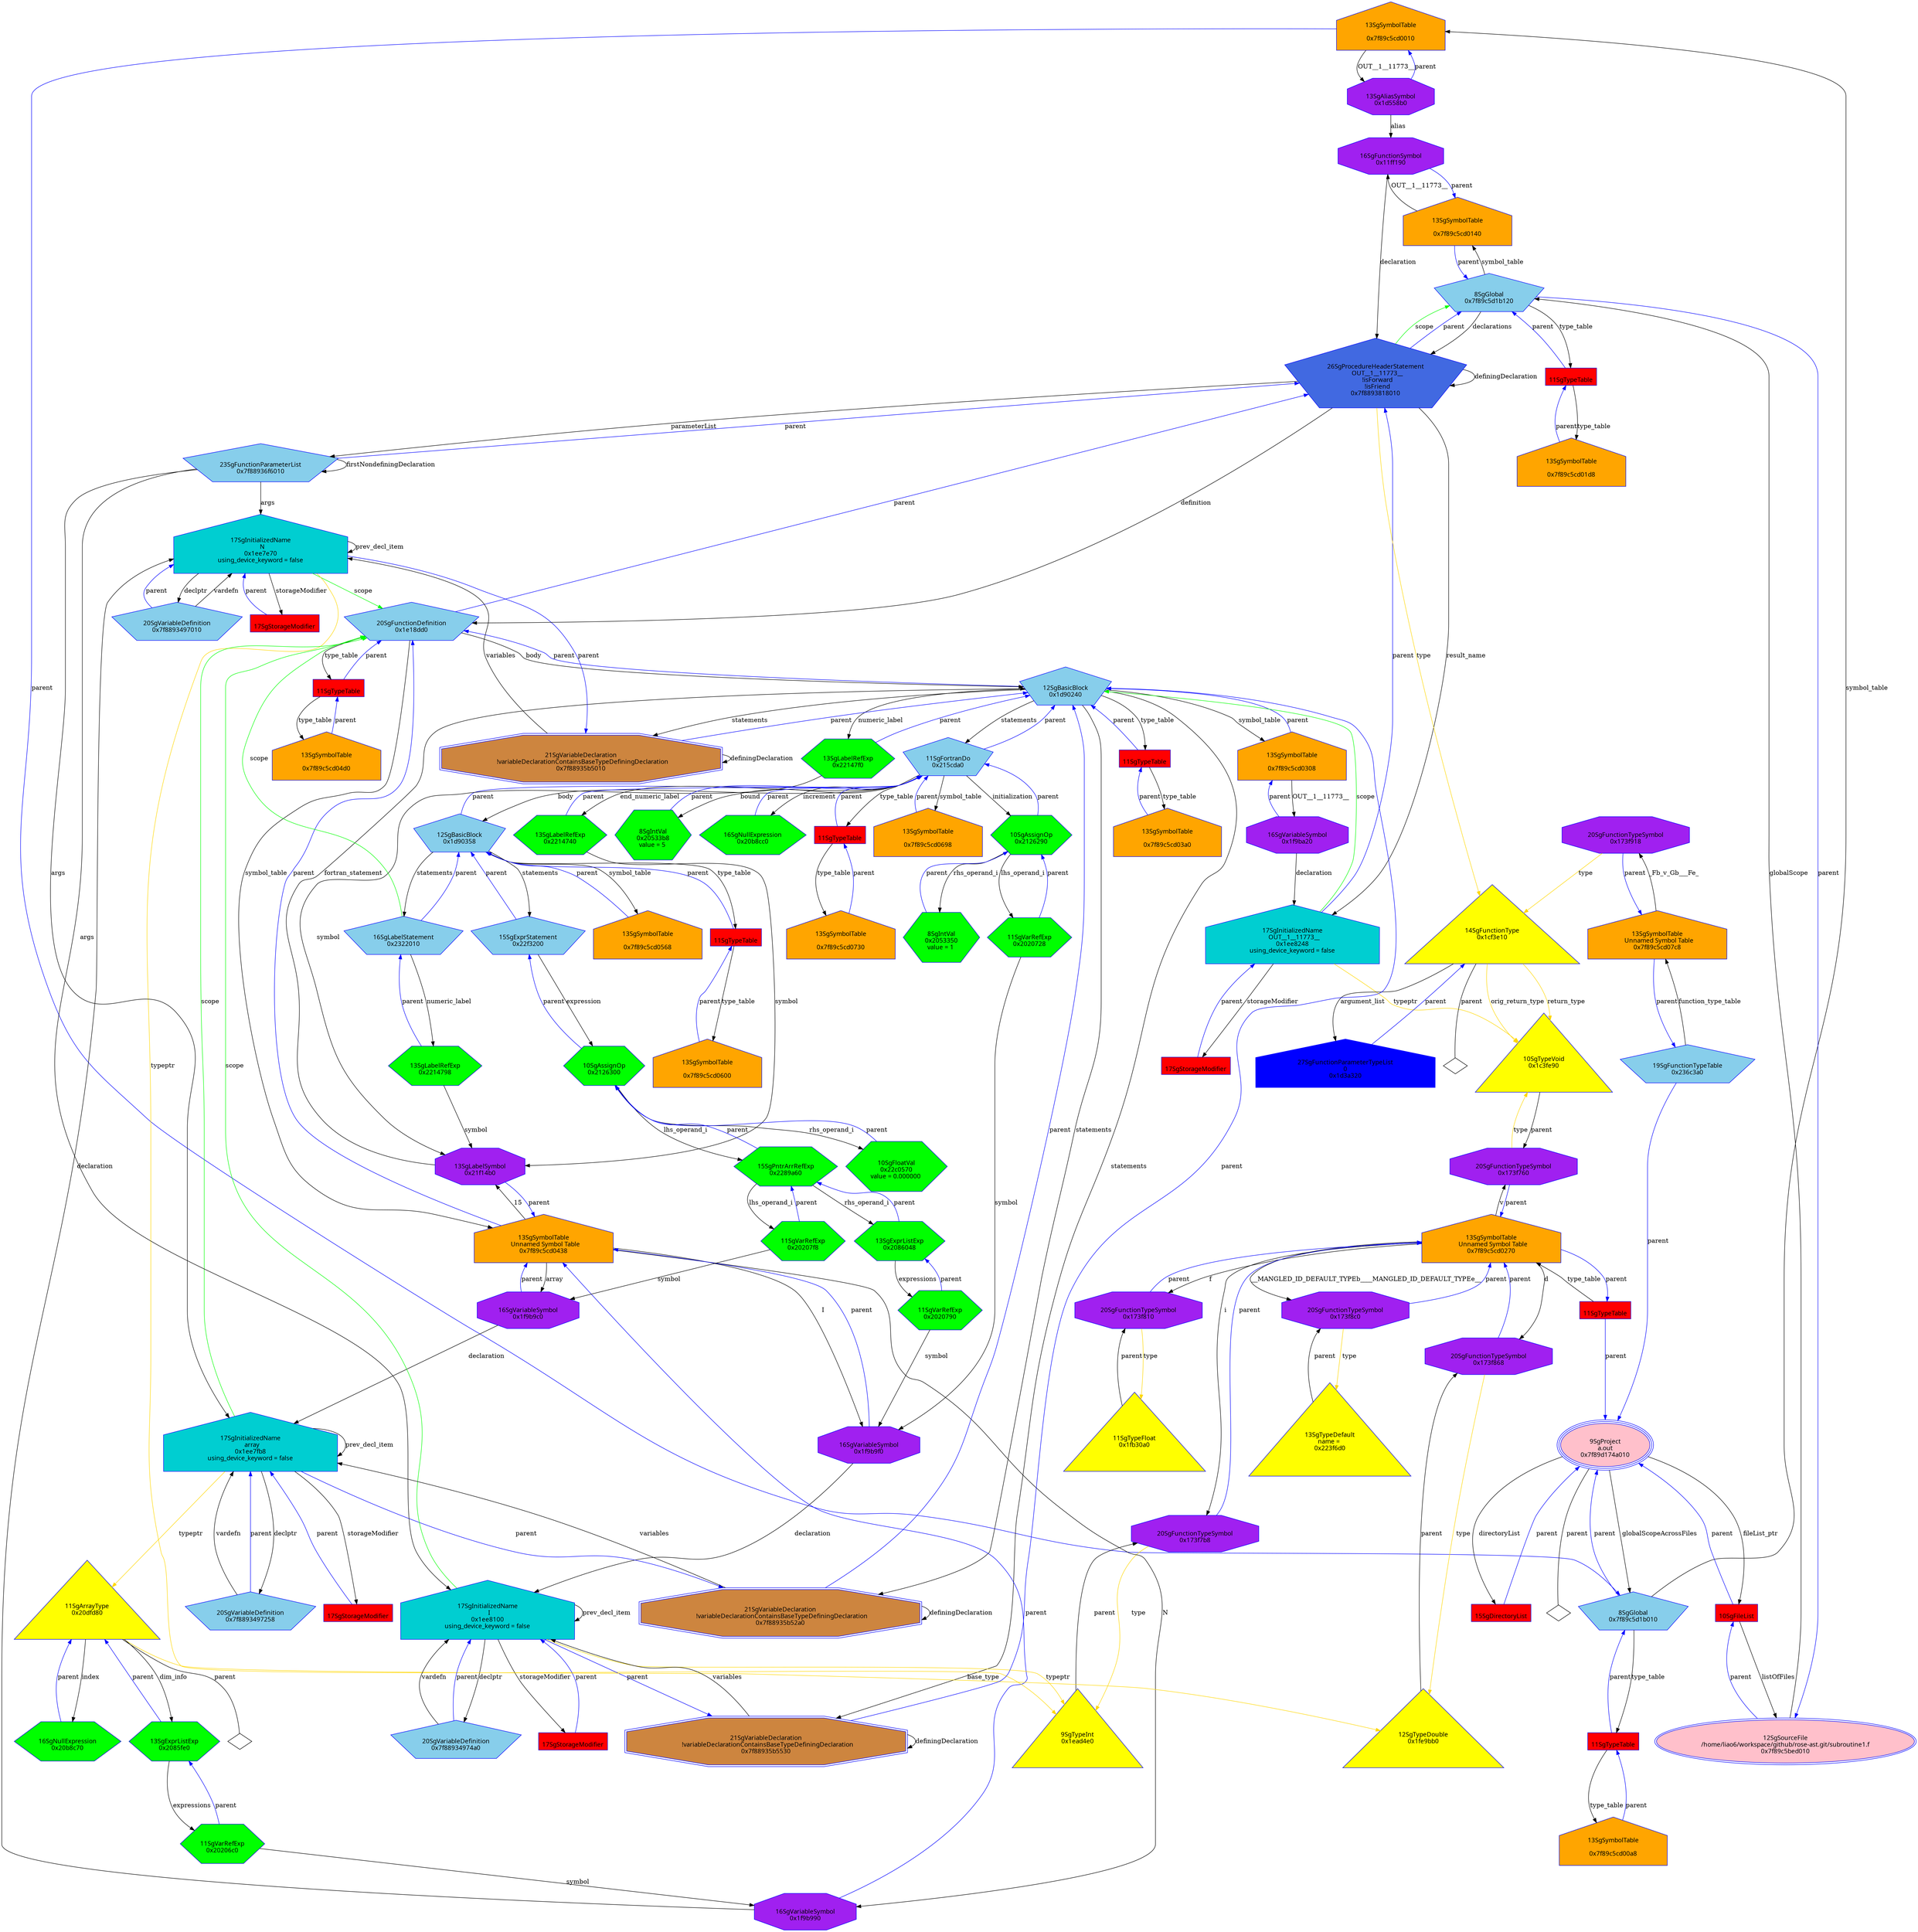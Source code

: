 digraph "Gsubroutine1.f_WholeAST.dot" {
"0x7f89c5cd0010"[label="\n13SgSymbolTable\n  \n  0x7f89c5cd0010  " shape=house,regular=0,URL="\N",tooltip="more info at \N",sides=5,peripheries=1,color="blue",fillcolor=orange,fontname="7x13bold",fontcolor=black,style=filled];
"0x7f89c5cd0010" -> "0x1d558b0"[label="OUT__1__11773__" dir=forward ];
"0x7f89c5cd0010" -> "0x7f89c5d1b010"[label="parent" color="blue" dir=forward ];
"0x7f89c5cd00a8"[label="\n13SgSymbolTable\n  \n  0x7f89c5cd00a8  " shape=house,regular=0,URL="\N",tooltip="more info at \N",sides=5,peripheries=1,color="blue",fillcolor=orange,fontname="7x13bold",fontcolor=black,style=filled];
"0x7f89c5cd00a8" -> "0xbd21a0"[label="parent" color="blue" dir=forward ];
"0x7f89c5cd0140"[label="\n13SgSymbolTable\n  \n  0x7f89c5cd0140  " shape=house,regular=0,URL="\N",tooltip="more info at \N",sides=5,peripheries=1,color="blue",fillcolor=orange,fontname="7x13bold",fontcolor=black,style=filled];
"0x7f89c5cd0140" -> "0x11ff190"[label="OUT__1__11773__" dir=forward ];
"0x7f89c5cd0140" -> "0x7f89c5d1b120"[label="parent" color="blue" dir=forward ];
"0x7f89c5cd01d8"[label="\n13SgSymbolTable\n  \n  0x7f89c5cd01d8  " shape=house,regular=0,URL="\N",tooltip="more info at \N",sides=5,peripheries=1,color="blue",fillcolor=orange,fontname="7x13bold",fontcolor=black,style=filled];
"0x7f89c5cd01d8" -> "0xbd21c8"[label="parent" color="blue" dir=forward ];
"0x7f89c5cd0270"[label="\n13SgSymbolTable\n  Unnamed Symbol Table\n  0x7f89c5cd0270  " shape=house,regular=0,URL="\N",tooltip="more info at \N",sides=5,peripheries=1,color="blue",fillcolor=orange,fontname="7x13bold",fontcolor=black,style=filled];
"0x7f89c5cd0270" -> "0x173f8c0"[label="__MANGLED_ID_DEFAULT_TYPEb____MANGLED_ID_DEFAULT_TYPEe__" dir=forward ];
"0x7f89c5cd0270" -> "0x173f868"[label="d" dir=forward ];
"0x7f89c5cd0270" -> "0x173f810"[label="f" dir=forward ];
"0x7f89c5cd0270" -> "0x173f7b8"[label="i" dir=forward ];
"0x7f89c5cd0270" -> "0x173f760"[label="v" dir=forward ];
"0x7f89c5cd0270" -> "0xbd21f0"[label="parent" color="blue" dir=forward ];
"0x7f89c5cd0308"[label="\n13SgSymbolTable\n  \n  0x7f89c5cd0308  " shape=house,regular=0,URL="\N",tooltip="more info at \N",sides=5,peripheries=1,color="blue",fillcolor=orange,fontname="7x13bold",fontcolor=black,style=filled];
"0x7f89c5cd0308" -> "0x1f9ba20"[label="OUT__1__11773__" dir=forward ];
"0x7f89c5cd0308" -> "0x1d90240"[label="parent" color="blue" dir=forward ];
"0x7f89c5cd03a0"[label="\n13SgSymbolTable\n  \n  0x7f89c5cd03a0  " shape=house,regular=0,URL="\N",tooltip="more info at \N",sides=5,peripheries=1,color="blue",fillcolor=orange,fontname="7x13bold",fontcolor=black,style=filled];
"0x7f89c5cd03a0" -> "0xbd2218"[label="parent" color="blue" dir=forward ];
"0x7f89c5cd0438"[label="\n13SgSymbolTable\n  Unnamed Symbol Table\n  0x7f89c5cd0438  " shape=house,regular=0,URL="\N",tooltip="more info at \N",sides=5,peripheries=1,color="blue",fillcolor=orange,fontname="7x13bold",fontcolor=black,style=filled];
"0x7f89c5cd0438" -> "0x21f14b0"[label="15" dir=forward ];
"0x7f89c5cd0438" -> "0x1f9b9f0"[label="I" dir=forward ];
"0x7f89c5cd0438" -> "0x1f9b9c0"[label="array" dir=forward ];
"0x7f89c5cd0438" -> "0x1f9b990"[label="N" dir=forward ];
"0x7f89c5cd0438" -> "0x1e18dd0"[label="parent" color="blue" dir=forward ];
"0x7f89c5cd04d0"[label="\n13SgSymbolTable\n  \n  0x7f89c5cd04d0  " shape=house,regular=0,URL="\N",tooltip="more info at \N",sides=5,peripheries=1,color="blue",fillcolor=orange,fontname="7x13bold",fontcolor=black,style=filled];
"0x7f89c5cd04d0" -> "0xbd2240"[label="parent" color="blue" dir=forward ];
"0x7f89c5cd0568"[label="\n13SgSymbolTable\n  \n  0x7f89c5cd0568  " shape=house,regular=0,URL="\N",tooltip="more info at \N",sides=5,peripheries=1,color="blue",fillcolor=orange,fontname="7x13bold",fontcolor=black,style=filled];
"0x7f89c5cd0568" -> "0x1d90358"[label="parent" color="blue" dir=forward ];
"0x7f89c5cd0600"[label="\n13SgSymbolTable\n  \n  0x7f89c5cd0600  " shape=house,regular=0,URL="\N",tooltip="more info at \N",sides=5,peripheries=1,color="blue",fillcolor=orange,fontname="7x13bold",fontcolor=black,style=filled];
"0x7f89c5cd0600" -> "0xbd2268"[label="parent" color="blue" dir=forward ];
"0x7f89c5cd0698"[label="\n13SgSymbolTable\n  \n  0x7f89c5cd0698  " shape=house,regular=0,URL="\N",tooltip="more info at \N",sides=5,peripheries=1,color="blue",fillcolor=orange,fontname="7x13bold",fontcolor=black,style=filled];
"0x7f89c5cd0698" -> "0x215cda0"[label="parent" color="blue" dir=forward ];
"0x7f89c5cd0730"[label="\n13SgSymbolTable\n  \n  0x7f89c5cd0730  " shape=house,regular=0,URL="\N",tooltip="more info at \N",sides=5,peripheries=1,color="blue",fillcolor=orange,fontname="7x13bold",fontcolor=black,style=filled];
"0x7f89c5cd0730" -> "0xbd2290"[label="parent" color="blue" dir=forward ];
"0x7f89c5cd07c8"[label="\n13SgSymbolTable\n  Unnamed Symbol Table\n  0x7f89c5cd07c8  " shape=house,regular=0,URL="\N",tooltip="more info at \N",sides=5,peripheries=1,color="blue",fillcolor=orange,fontname="7x13bold",fontcolor=black,style=filled];
"0x7f89c5cd07c8" -> "0x173f918"[label="_Fb_v_Gb___Fe_" dir=forward ];
"0x7f89c5cd07c8" -> "0x236c3a0"[label="parent" color="blue" dir=forward ];
"0x1f88100"[label="\n17SgStorageModifier" shape=polygon,regular=0,URL="\N",tooltip="more info at \N",sides=4,peripheries=1,color="blue",fillcolor=red,fontname="7x13bold",fontcolor=black,style=filled];
"0x1f88100" -> "0x1ee7e70"[label="parent" color="blue" dir=forward ];
"0x1f88128"[label="\n17SgStorageModifier" shape=polygon,regular=0,URL="\N",tooltip="more info at \N",sides=4,peripheries=1,color="blue",fillcolor=red,fontname="7x13bold",fontcolor=black,style=filled];
"0x1f88128" -> "0x1ee7fb8"[label="parent" color="blue" dir=forward ];
"0x1f88150"[label="\n17SgStorageModifier" shape=polygon,regular=0,URL="\N",tooltip="more info at \N",sides=4,peripheries=1,color="blue",fillcolor=red,fontname="7x13bold",fontcolor=black,style=filled];
"0x1f88150" -> "0x1ee8100"[label="parent" color="blue" dir=forward ];
"0x1f88178"[label="\n17SgStorageModifier" shape=polygon,regular=0,URL="\N",tooltip="more info at \N",sides=4,peripheries=1,color="blue",fillcolor=red,fontname="7x13bold",fontcolor=black,style=filled];
"0x1f88178" -> "0x1ee8248"[label="parent" color="blue" dir=forward ];
"0x7f89c5bed010"[label="\n12SgSourceFile\n  /home/liao6/workspace/github/rose-ast.git/subroutine1.f  \n  0x7f89c5bed010  " shape=ellipse,regular=0,URL="\N",tooltip="more info at \N",sides=5,peripheries=2,color="blue",fillcolor=pink,fontname="7x13bold",fontcolor=black,style=filled];
"0x7f89c5bed010" -> "0x7f89c5d1b120"[label="globalScope" dir=forward ];
"0x7f89c5bed010" -> "0xb97800"[label="parent" color="blue" dir=forward ];
"0xb97800"[label="\n10SgFileList" shape=polygon,regular=0,URL="\N",tooltip="more info at \N",sides=4,peripheries=1,color="blue",fillcolor=red,fontname="7x13bold",fontcolor=black,style=filled];
"0xb97800" -> "0x7f89c5bed010"[label="listOfFiles" dir=forward ];
"0xb97800" -> "0x7f89d174a010"[label="parent" color="blue" dir=forward ];
"0xbb6c10"[label="\n15SgDirectoryList" shape=polygon,regular=0,URL="\N",tooltip="more info at \N",sides=4,peripheries=1,color="blue",fillcolor=red,fontname="7x13bold",fontcolor=black,style=filled];
"0xbb6c10" -> "0x7f89d174a010"[label="parent" color="blue" dir=forward ];
"0x7f89d174a010"[label="\n9SgProject\n  a.out  \n  0x7f89d174a010  " shape=ellipse,regular=0,URL="\N",tooltip="more info at \N",sides=5,peripheries=3,color="blue",fillcolor=pink,fontname="7x13bold",fontcolor=black,style=filled];
"0x7f89d174a010" -> "0xb97800"[label="fileList_ptr" dir=forward ];
"0x7f89d174a010" -> "0xbb6c10"[label="directoryList" dir=forward ];
"0x7f89d174a010" -> "0x7f89c5d1b010"[label="globalScopeAcrossFiles" dir=forward ];
"0x7f89d174a010" -> "0x7f89d174a010__parent__null"[label="parent" dir=none ];
"0x7f89d174a010__parent__null"[label="" shape=diamond ];
"0x1d3a320"[label="\n27SgFunctionParameterTypeList\n  0  \n  0x1d3a320  " shape=house,regular=0,URL="\N",tooltip="more info at \N",sides=5,peripheries=1,color="blue",fillcolor=blue,fontname="7x13bold",fontcolor=black,style=filled];
"0x1d3a320" -> "0x1cf3e10"[label="parent" color="blue" dir=forward ];
"0xbd21a0"[label="\n11SgTypeTable" shape=polygon,regular=0,URL="\N",tooltip="more info at \N",sides=4,peripheries=1,color="blue",fillcolor=red,fontname="7x13bold",fontcolor=black,style=filled];
"0xbd21a0" -> "0x7f89c5cd00a8"[label="type_table" dir=forward ];
"0xbd21a0" -> "0x7f89c5d1b010"[label="parent" color="blue" dir=forward ];
"0xbd21c8"[label="\n11SgTypeTable" shape=polygon,regular=0,URL="\N",tooltip="more info at \N",sides=4,peripheries=1,color="blue",fillcolor=red,fontname="7x13bold",fontcolor=black,style=filled];
"0xbd21c8" -> "0x7f89c5cd01d8"[label="type_table" dir=forward ];
"0xbd21c8" -> "0x7f89c5d1b120"[label="parent" color="blue" dir=forward ];
"0xbd21f0"[label="\n11SgTypeTable" shape=polygon,regular=0,URL="\N",tooltip="more info at \N",sides=4,peripheries=1,color="blue",fillcolor=red,fontname="7x13bold",fontcolor=black,style=filled];
"0xbd21f0" -> "0x7f89c5cd0270"[label="type_table" dir=forward ];
"0xbd21f0" -> "0x7f89d174a010"[label="parent" color="blue" dir=forward ];
"0xbd2218"[label="\n11SgTypeTable" shape=polygon,regular=0,URL="\N",tooltip="more info at \N",sides=4,peripheries=1,color="blue",fillcolor=red,fontname="7x13bold",fontcolor=black,style=filled];
"0xbd2218" -> "0x7f89c5cd03a0"[label="type_table" dir=forward ];
"0xbd2218" -> "0x1d90240"[label="parent" color="blue" dir=forward ];
"0xbd2240"[label="\n11SgTypeTable" shape=polygon,regular=0,URL="\N",tooltip="more info at \N",sides=4,peripheries=1,color="blue",fillcolor=red,fontname="7x13bold",fontcolor=black,style=filled];
"0xbd2240" -> "0x7f89c5cd04d0"[label="type_table" dir=forward ];
"0xbd2240" -> "0x1e18dd0"[label="parent" color="blue" dir=forward ];
"0xbd2268"[label="\n11SgTypeTable" shape=polygon,regular=0,URL="\N",tooltip="more info at \N",sides=4,peripheries=1,color="blue",fillcolor=red,fontname="7x13bold",fontcolor=black,style=filled];
"0xbd2268" -> "0x7f89c5cd0600"[label="type_table" dir=forward ];
"0xbd2268" -> "0x1d90358"[label="parent" color="blue" dir=forward ];
"0xbd2290"[label="\n11SgTypeTable" shape=polygon,regular=0,URL="\N",tooltip="more info at \N",sides=4,peripheries=1,color="blue",fillcolor=red,fontname="7x13bold",fontcolor=black,style=filled];
"0xbd2290" -> "0x7f89c5cd0730"[label="type_table" dir=forward ];
"0xbd2290" -> "0x215cda0"[label="parent" color="blue" dir=forward ];
"0x1ead4e0"[label="\n9SgTypeInt\n  0x1ead4e0  \n   \n   " shape=polygon,regular=0,URL="\N",tooltip="more info at \N",sides=3,peripheries=1,color="blue",fillcolor=yellow,fontname="7x13bold",fontcolor=black,style=filled];
"0x1ead4e0" -> "0x173f7b8"[label="parent" dir=forward ];
"0x1c3fe90"[label="\n10SgTypeVoid\n  0x1c3fe90  \n   \n   " shape=polygon,regular=0,URL="\N",tooltip="more info at \N",sides=3,peripheries=1,color="blue",fillcolor=yellow,fontname="7x13bold",fontcolor=black,style=filled];
"0x1c3fe90" -> "0x173f760"[label="parent" dir=forward ];
"0x1fb30a0"[label="\n11SgTypeFloat\n  0x1fb30a0  \n   \n   " shape=polygon,regular=0,URL="\N",tooltip="more info at \N",sides=3,peripheries=1,color="blue",fillcolor=yellow,fontname="7x13bold",fontcolor=black,style=filled];
"0x1fb30a0" -> "0x173f810"[label="parent" dir=forward ];
"0x1fe9bb0"[label="\n12SgTypeDouble\n  0x1fe9bb0  \n   \n   " shape=polygon,regular=0,URL="\N",tooltip="more info at \N",sides=3,peripheries=1,color="blue",fillcolor=yellow,fontname="7x13bold",fontcolor=black,style=filled];
"0x1fe9bb0" -> "0x173f868"[label="parent" dir=forward ];
"0x223f6d0"[label="\n13SgTypeDefault\n  name =   \n  0x223f6d0  \n   \n   " shape=polygon,regular=0,URL="\N",tooltip="more info at \N",sides=3,peripheries=1,color="blue",fillcolor=yellow,fontname="7x13bold",fontcolor=black,style=filled];
"0x223f6d0" -> "0x173f8c0"[label="parent" dir=forward ];
"0x20dfd80"[label="\n11SgArrayType\n  0x20dfd80  \n   \n   " shape=polygon,regular=0,URL="\N",tooltip="more info at \N",sides=3,peripheries=1,color="blue",fillcolor=yellow,fontname="7x13bold",fontcolor=black,style=filled];
"0x20dfd80" -> "0x1fe9bb0"[label="base_type" color="gold1" dir=forward ];
"0x20dfd80" -> "0x20b8c70"[label="index" dir=forward ];
"0x20dfd80" -> "0x2085fe0"[label="dim_info" dir=forward ];
"0x20dfd80" -> "0x20dfd80__parent__null"[label="parent" dir=none ];
"0x20dfd80__parent__null"[label="" shape=diamond ];
"0x1cf3e10"[label="\n14SgFunctionType\n  0x1cf3e10  \n   \n   " shape=polygon,regular=0,URL="\N",tooltip="more info at \N",sides=3,peripheries=1,color="blue",fillcolor=yellow,fontname="7x13bold",fontcolor=black,style=filled];
"0x1cf3e10" -> "0x1c3fe90"[label="return_type" color="gold1" dir=forward ];
"0x1cf3e10" -> "0x1c3fe90"[label="orig_return_type" color="gold1" dir=forward ];
"0x1cf3e10" -> "0x1d3a320"[label="argument_list" dir=forward ];
"0x1cf3e10" -> "0x1cf3e10__parent__null"[label="parent" dir=none ];
"0x1cf3e10__parent__null"[label="" shape=diamond ];
"0x7f88936f6010"[label="\n23SgFunctionParameterList\n  0x7f88936f6010  " shape=polygon,regular=0,URL="\N",tooltip="more info at \N",sides=5,peripheries=1,color="blue",fillcolor=skyblue,fontname="7x13bold",fontcolor=black,style=filled];
"0x7f88936f6010" -> "0x1ee7e70"[label="args" dir=forward ];
"0x7f88936f6010" -> "0x1ee7fb8"[label="args" dir=forward ];
"0x7f88936f6010" -> "0x1ee8100"[label="args" dir=forward ];
"0x7f88936f6010" -> "0x7f88936f6010"[label="firstNondefiningDeclaration" dir=forward ];
"0x7f88936f6010" -> "0x7f8893818010"[label="parent" color="blue" dir=forward ];
"0x1d90240"[label="\n12SgBasicBlock\n  0x1d90240  " shape=polygon,regular=0,URL="\N",tooltip="more info at \N",sides=5,peripheries=1,color="blue",fillcolor=skyblue,fontname="7x13bold",fontcolor=black,style=filled];
"0x1d90240" -> "0x7f88935b5010"[label="statements" dir=forward ];
"0x1d90240" -> "0x7f88935b52a0"[label="statements" dir=forward ];
"0x1d90240" -> "0x7f88935b5530"[label="statements" dir=forward ];
"0x1d90240" -> "0x215cda0"[label="statements" dir=forward ];
"0x1d90240" -> "0x7f89c5cd0308"[label="symbol_table" dir=forward ];
"0x1d90240" -> "0xbd2218"[label="type_table" dir=forward ];
"0x1d90240" -> "0x22147f0"[label="numeric_label" dir=forward ];
"0x1d90240" -> "0x1e18dd0"[label="parent" color="blue" dir=forward ];
"0x1d90358"[label="\n12SgBasicBlock\n  0x1d90358  " shape=polygon,regular=0,URL="\N",tooltip="more info at \N",sides=5,peripheries=1,color="blue",fillcolor=skyblue,fontname="7x13bold",fontcolor=black,style=filled];
"0x1d90358" -> "0x22f3200"[label="statements" dir=forward ];
"0x1d90358" -> "0x2322010"[label="statements" dir=forward ];
"0x1d90358" -> "0x7f89c5cd0568"[label="symbol_table" dir=forward ];
"0x1d90358" -> "0xbd2268"[label="type_table" dir=forward ];
"0x1d90358" -> "0x215cda0"[label="parent" color="blue" dir=forward ];
"0x7f89c5d1b010"[label="\n8SgGlobal\n  0x7f89c5d1b010  " shape=polygon,regular=0,URL="\N",tooltip="more info at \N",sides=5,peripheries=1,color="blue",fillcolor=skyblue,fontname="7x13bold",fontcolor=black,style=filled];
"0x7f89c5d1b010" -> "0x7f89c5cd0010"[label="symbol_table" dir=forward ];
"0x7f89c5d1b010" -> "0xbd21a0"[label="type_table" dir=forward ];
"0x7f89c5d1b010" -> "0x7f89d174a010"[label="parent" color="blue" dir=forward ];
"0x7f89c5d1b120"[label="\n8SgGlobal\n  0x7f89c5d1b120  " shape=polygon,regular=0,URL="\N",tooltip="more info at \N",sides=5,peripheries=1,color="blue",fillcolor=skyblue,fontname="7x13bold",fontcolor=black,style=filled];
"0x7f89c5d1b120" -> "0x7f8893818010"[label="declarations" dir=forward ];
"0x7f89c5d1b120" -> "0x7f89c5cd0140"[label="symbol_table" dir=forward ];
"0x7f89c5d1b120" -> "0xbd21c8"[label="type_table" dir=forward ];
"0x7f89c5d1b120" -> "0x7f89c5bed010"[label="parent" color="blue" dir=forward ];
"0x7f8893497010"[label="\n20SgVariableDefinition\n  0x7f8893497010  " shape=polygon,regular=0,URL="\N",tooltip="more info at \N",sides=5,peripheries=1,color="blue",fillcolor=skyblue,fontname="7x13bold",fontcolor=black,style=filled];
"0x7f8893497010" -> "0x1ee7e70"[label="vardefn" dir=forward ];
"0x7f8893497010" -> "0x1ee7e70"[label="parent" color="blue" dir=forward ];
"0x7f8893497258"[label="\n20SgVariableDefinition\n  0x7f8893497258  " shape=polygon,regular=0,URL="\N",tooltip="more info at \N",sides=5,peripheries=1,color="blue",fillcolor=skyblue,fontname="7x13bold",fontcolor=black,style=filled];
"0x7f8893497258" -> "0x1ee7fb8"[label="vardefn" dir=forward ];
"0x7f8893497258" -> "0x1ee7fb8"[label="parent" color="blue" dir=forward ];
"0x7f88934974a0"[label="\n20SgVariableDefinition\n  0x7f88934974a0  " shape=polygon,regular=0,URL="\N",tooltip="more info at \N",sides=5,peripheries=1,color="blue",fillcolor=skyblue,fontname="7x13bold",fontcolor=black,style=filled];
"0x7f88934974a0" -> "0x1ee8100"[label="vardefn" dir=forward ];
"0x7f88934974a0" -> "0x1ee8100"[label="parent" color="blue" dir=forward ];
"0x236c3a0"[label="\n19SgFunctionTypeTable\n  0x236c3a0  " shape=polygon,regular=0,URL="\N",tooltip="more info at \N",sides=5,peripheries=1,color="blue",fillcolor=skyblue,fontname="7x13bold",fontcolor=black,style=filled];
"0x236c3a0" -> "0x7f89c5cd07c8"[label="function_type_table" dir=forward ];
"0x236c3a0" -> "0x7f89d174a010"[label="parent" color="blue" dir=forward ];
"0x22f3200"[label="\n15SgExprStatement\n  0x22f3200  " shape=polygon,regular=0,URL="\N",tooltip="more info at \N",sides=5,peripheries=1,color="blue",fillcolor=skyblue,fontname="7x13bold",fontcolor=black,style=filled];
"0x22f3200" -> "0x2126300"[label="expression" dir=forward ];
"0x22f3200" -> "0x1d90358"[label="parent" color="blue" dir=forward ];
"0x2322010"[label="\n16SgLabelStatement\n  0x2322010  " shape=polygon,regular=0,URL="\N",tooltip="more info at \N",sides=5,peripheries=1,color="blue",fillcolor=skyblue,fontname="7x13bold",fontcolor=black,style=filled];
"0x2322010" -> "0x1e18dd0"[label="scope" color="green" dir=forward ];
"0x2322010" -> "0x2214798"[label="numeric_label" dir=forward ];
"0x2322010" -> "0x1d90358"[label="parent" color="blue" dir=forward ];
"0x7f88935b5010"[label="\n21SgVariableDeclaration\n  !variableDeclarationContainsBaseTypeDefiningDeclaration\n  0x7f88935b5010  " shape=polygon,regular=0,URL="\N",tooltip="more info at \N",sides=8,peripheries=2,color="blue",fillcolor=peru,fontname="7x13bold",fontcolor=black,style=filled];
"0x7f88935b5010" -> "0x1ee7e70"[label="variables" dir=forward ];
"0x7f88935b5010" -> "0x7f88935b5010"[label="definingDeclaration" dir=forward ];
"0x7f88935b5010" -> "0x1d90240"[label="parent" color="blue" dir=forward ];
"0x7f88935b52a0"[label="\n21SgVariableDeclaration\n  !variableDeclarationContainsBaseTypeDefiningDeclaration\n  0x7f88935b52a0  " shape=polygon,regular=0,URL="\N",tooltip="more info at \N",sides=8,peripheries=2,color="blue",fillcolor=peru,fontname="7x13bold",fontcolor=black,style=filled];
"0x7f88935b52a0" -> "0x1ee7fb8"[label="variables" dir=forward ];
"0x7f88935b52a0" -> "0x7f88935b52a0"[label="definingDeclaration" dir=forward ];
"0x7f88935b52a0" -> "0x1d90240"[label="parent" color="blue" dir=forward ];
"0x7f88935b5530"[label="\n21SgVariableDeclaration\n  !variableDeclarationContainsBaseTypeDefiningDeclaration\n  0x7f88935b5530  " shape=polygon,regular=0,URL="\N",tooltip="more info at \N",sides=8,peripheries=2,color="blue",fillcolor=peru,fontname="7x13bold",fontcolor=black,style=filled];
"0x7f88935b5530" -> "0x1ee8100"[label="variables" dir=forward ];
"0x7f88935b5530" -> "0x7f88935b5530"[label="definingDeclaration" dir=forward ];
"0x7f88935b5530" -> "0x1d90240"[label="parent" color="blue" dir=forward ];
"0x7f8893818010"[label="\n26SgProcedureHeaderStatement\n  OUT__1__11773__\n  !isForward\n  !isFriend\n  0x7f8893818010  " shape=polygon,regular=0,URL="\N",tooltip="more info at \N",sides=5,peripheries=1,color="blue",fillcolor=royalblue,fontname="7x13bold",fontcolor=black,style=filled];
"0x7f8893818010" -> "0x1ee8248"[label="result_name" dir=forward ];
"0x7f8893818010" -> "0x7f88936f6010"[label="parameterList" dir=forward ];
"0x7f8893818010" -> "0x1cf3e10"[label="type" color="gold1" dir=forward ];
"0x7f8893818010" -> "0x1e18dd0"[label="definition" dir=forward ];
"0x7f8893818010" -> "0x7f89c5d1b120"[label="scope" color="green" dir=forward ];
"0x7f8893818010" -> "0x7f8893818010"[label="definingDeclaration" dir=forward ];
"0x7f8893818010" -> "0x7f89c5d1b120"[label="parent" color="blue" dir=forward ];
"0x215cda0"[label="\n11SgFortranDo\n  0x215cda0  " shape=polygon,regular=0,URL="\N",tooltip="more info at \N",sides=5,peripheries=1,color="blue",fillcolor=skyblue,fontname="7x13bold",fontcolor=black,style=filled];
"0x215cda0" -> "0x2126290"[label="initialization" dir=forward ];
"0x215cda0" -> "0x20533b8"[label="bound" dir=forward ];
"0x215cda0" -> "0x20b8cc0"[label="increment" dir=forward ];
"0x215cda0" -> "0x1d90358"[label="body" dir=forward ];
"0x215cda0" -> "0x2214740"[label="end_numeric_label" dir=forward ];
"0x215cda0" -> "0x7f89c5cd0698"[label="symbol_table" dir=forward ];
"0x215cda0" -> "0xbd2290"[label="type_table" dir=forward ];
"0x215cda0" -> "0x1d90240"[label="parent" color="blue" dir=forward ];
"0x1e18dd0"[label="\n20SgFunctionDefinition\n  0x1e18dd0  " shape=polygon,regular=0,URL="\N",tooltip="more info at \N",sides=5,peripheries=1,color="blue",fillcolor=skyblue,fontname="7x13bold",fontcolor=black,style=filled];
"0x1e18dd0" -> "0x1d90240"[label="body" dir=forward ];
"0x1e18dd0" -> "0x7f89c5cd0438"[label="symbol_table" dir=forward ];
"0x1e18dd0" -> "0xbd2240"[label="type_table" dir=forward ];
"0x1e18dd0" -> "0x7f8893818010"[label="parent" color="blue" dir=forward ];
"0x20206c0"[label="\n11SgVarRefExp\n  0x20206c0  " shape=polygon,regular=0,URL="\N",tooltip="more info at \N",sides=6,peripheries=1,color="blue",fillcolor=green,fontname="7x13bold",fontcolor=black,style=filled];
"0x20206c0" -> "0x1f9b990"[label="symbol" dir=forward ];
"0x20206c0" -> "0x2085fe0"[label="parent" color="blue" dir=forward ];
"0x2020728"[label="\n11SgVarRefExp\n  0x2020728  " shape=polygon,regular=0,URL="\N",tooltip="more info at \N",sides=6,peripheries=1,color="blue",fillcolor=green,fontname="7x13bold",fontcolor=black,style=filled];
"0x2020728" -> "0x1f9b9f0"[label="symbol" dir=forward ];
"0x2020728" -> "0x2126290"[label="parent" color="blue" dir=forward ];
"0x2020790"[label="\n11SgVarRefExp\n  0x2020790  " shape=polygon,regular=0,URL="\N",tooltip="more info at \N",sides=6,peripheries=1,color="blue",fillcolor=green,fontname="7x13bold",fontcolor=black,style=filled];
"0x2020790" -> "0x1f9b9f0"[label="symbol" dir=forward ];
"0x2020790" -> "0x2086048"[label="parent" color="blue" dir=forward ];
"0x20207f8"[label="\n11SgVarRefExp\n  0x20207f8  " shape=polygon,regular=0,URL="\N",tooltip="more info at \N",sides=6,peripheries=1,color="blue",fillcolor=green,fontname="7x13bold",fontcolor=black,style=filled];
"0x20207f8" -> "0x1f9b9c0"[label="symbol" dir=forward ];
"0x20207f8" -> "0x2289a60"[label="parent" color="blue" dir=forward ];
"0x2214740"[label="\n13SgLabelRefExp\n  0x2214740  " shape=polygon,regular=0,URL="\N",tooltip="more info at \N",sides=6,peripheries=1,color="blue",fillcolor=green,fontname="7x13bold",fontcolor=black,style=filled];
"0x2214740" -> "0x21f14b0"[label="symbol" dir=forward ];
"0x2214740" -> "0x215cda0"[label="parent" color="blue" dir=forward ];
"0x2214798"[label="\n13SgLabelRefExp\n  0x2214798  " shape=polygon,regular=0,URL="\N",tooltip="more info at \N",sides=6,peripheries=1,color="blue",fillcolor=green,fontname="7x13bold",fontcolor=black,style=filled];
"0x2214798" -> "0x21f14b0"[label="symbol" dir=forward ];
"0x2214798" -> "0x2322010"[label="parent" color="blue" dir=forward ];
"0x22147f0"[label="\n13SgLabelRefExp\n  0x22147f0  " shape=polygon,regular=0,URL="\N",tooltip="more info at \N",sides=6,peripheries=1,color="blue",fillcolor=green,fontname="7x13bold",fontcolor=black,style=filled];
"0x22147f0" -> "0x21f14b0"[label="symbol" dir=forward ];
"0x22147f0" -> "0x1d90240"[label="parent" color="blue" dir=forward ];
"0x2289a60"[label="\n15SgPntrArrRefExp\n  0x2289a60  " shape=polygon,regular=0,URL="\N",tooltip="more info at \N",sides=6,peripheries=1,color="blue",fillcolor=green,fontname="7x13bold",fontcolor=black,style=filled];
"0x2289a60" -> "0x20207f8"[label="lhs_operand_i" dir=forward ];
"0x2289a60" -> "0x2086048"[label="rhs_operand_i" dir=forward ];
"0x2289a60" -> "0x2126300"[label="parent" color="blue" dir=forward ];
"0x2126290"[label="\n10SgAssignOp\n  0x2126290  " shape=polygon,regular=0,URL="\N",tooltip="more info at \N",sides=6,peripheries=1,color="blue",fillcolor=green,fontname="7x13bold",fontcolor=black,style=filled];
"0x2126290" -> "0x2020728"[label="lhs_operand_i" dir=forward ];
"0x2126290" -> "0x2053350"[label="rhs_operand_i" dir=forward ];
"0x2126290" -> "0x215cda0"[label="parent" color="blue" dir=forward ];
"0x2126300"[label="\n10SgAssignOp\n  0x2126300  " shape=polygon,regular=0,URL="\N",tooltip="more info at \N",sides=6,peripheries=1,color="blue",fillcolor=green,fontname="7x13bold",fontcolor=black,style=filled];
"0x2126300" -> "0x2289a60"[label="lhs_operand_i" dir=forward ];
"0x2126300" -> "0x22c0570"[label="rhs_operand_i" dir=forward ];
"0x2126300" -> "0x22f3200"[label="parent" color="blue" dir=forward ];
"0x2053350"[label="\n8SgIntVal\n  0x2053350  \n value = 1  " shape=polygon,regular=0,URL="\N",tooltip="more info at \N",sides=6,peripheries=1,color="blue",fillcolor=green,fontname="7x13bold",fontcolor=black,style=filled];
"0x2053350" -> "0x2126290"[label="parent" color="blue" dir=forward ];
"0x20533b8"[label="\n8SgIntVal\n  0x20533b8  \n value = 5  " shape=polygon,regular=0,URL="\N",tooltip="more info at \N",sides=6,peripheries=1,color="blue",fillcolor=green,fontname="7x13bold",fontcolor=black,style=filled];
"0x20533b8" -> "0x215cda0"[label="parent" color="blue" dir=forward ];
"0x22c0570"[label="\n10SgFloatVal\n  0x22c0570  \n value = 0.000000  " shape=polygon,regular=0,URL="\N",tooltip="more info at \N",sides=6,peripheries=1,color="blue",fillcolor=green,fontname="7x13bold",fontcolor=black,style=filled];
"0x22c0570" -> "0x2126300"[label="parent" color="blue" dir=forward ];
"0x20b8c70"[label="\n16SgNullExpression\n  0x20b8c70  " shape=polygon,regular=0,URL="\N",tooltip="more info at \N",sides=6,peripheries=1,color="blue",fillcolor=green,fontname="7x13bold",fontcolor=black,style=filled];
"0x20b8c70" -> "0x20dfd80"[label="parent" color="blue" dir=forward ];
"0x20b8cc0"[label="\n16SgNullExpression\n  0x20b8cc0  " shape=polygon,regular=0,URL="\N",tooltip="more info at \N",sides=6,peripheries=1,color="blue",fillcolor=green,fontname="7x13bold",fontcolor=black,style=filled];
"0x20b8cc0" -> "0x215cda0"[label="parent" color="blue" dir=forward ];
"0x2085fe0"[label="\n13SgExprListExp\n  0x2085fe0  " shape=polygon,regular=0,URL="\N",tooltip="more info at \N",sides=6,peripheries=1,color="blue",fillcolor=green,fontname="7x13bold",fontcolor=black,style=filled];
"0x2085fe0" -> "0x20206c0"[label="expressions" dir=forward ];
"0x2085fe0" -> "0x20dfd80"[label="parent" color="blue" dir=forward ];
"0x2086048"[label="\n13SgExprListExp\n  0x2086048  " shape=polygon,regular=0,URL="\N",tooltip="more info at \N",sides=6,peripheries=1,color="blue",fillcolor=green,fontname="7x13bold",fontcolor=black,style=filled];
"0x2086048" -> "0x2020790"[label="expressions" dir=forward ];
"0x2086048" -> "0x2289a60"[label="parent" color="blue" dir=forward ];
"0x1f9b990"[label="\n16SgVariableSymbol\n  0x1f9b990  " shape=polygon,regular=0,URL="\N",tooltip="more info at \N",sides=8,peripheries=1,color="blue",fillcolor=purple,fontname="7x13bold",fontcolor=black,style=filled];
"0x1f9b990" -> "0x1ee7e70"[label="declaration" dir=forward ];
"0x1f9b990" -> "0x7f89c5cd0438"[label="parent" color="blue" dir=forward ];
"0x1f9b9c0"[label="\n16SgVariableSymbol\n  0x1f9b9c0  " shape=polygon,regular=0,URL="\N",tooltip="more info at \N",sides=8,peripheries=1,color="blue",fillcolor=purple,fontname="7x13bold",fontcolor=black,style=filled];
"0x1f9b9c0" -> "0x1ee7fb8"[label="declaration" dir=forward ];
"0x1f9b9c0" -> "0x7f89c5cd0438"[label="parent" color="blue" dir=forward ];
"0x1f9b9f0"[label="\n16SgVariableSymbol\n  0x1f9b9f0  " shape=polygon,regular=0,URL="\N",tooltip="more info at \N",sides=8,peripheries=1,color="blue",fillcolor=purple,fontname="7x13bold",fontcolor=black,style=filled];
"0x1f9b9f0" -> "0x1ee8100"[label="declaration" dir=forward ];
"0x1f9b9f0" -> "0x7f89c5cd0438"[label="parent" color="blue" dir=forward ];
"0x1f9ba20"[label="\n16SgVariableSymbol\n  0x1f9ba20  " shape=polygon,regular=0,URL="\N",tooltip="more info at \N",sides=8,peripheries=1,color="blue",fillcolor=purple,fontname="7x13bold",fontcolor=black,style=filled];
"0x1f9ba20" -> "0x1ee8248"[label="declaration" dir=forward ];
"0x1f9ba20" -> "0x7f89c5cd0308"[label="parent" color="blue" dir=forward ];
"0x173f760"[label="\n20SgFunctionTypeSymbol\n  0x173f760  " shape=polygon,regular=0,URL="\N",tooltip="more info at \N",sides=8,peripheries=1,color="blue",fillcolor=purple,fontname="7x13bold",fontcolor=black,style=filled];
"0x173f760" -> "0x1c3fe90"[label="type" color="gold1" dir=forward ];
"0x173f760" -> "0x7f89c5cd0270"[label="parent" color="blue" dir=forward ];
"0x173f7b8"[label="\n20SgFunctionTypeSymbol\n  0x173f7b8  " shape=polygon,regular=0,URL="\N",tooltip="more info at \N",sides=8,peripheries=1,color="blue",fillcolor=purple,fontname="7x13bold",fontcolor=black,style=filled];
"0x173f7b8" -> "0x1ead4e0"[label="type" color="gold1" dir=forward ];
"0x173f7b8" -> "0x7f89c5cd0270"[label="parent" color="blue" dir=forward ];
"0x173f810"[label="\n20SgFunctionTypeSymbol\n  0x173f810  " shape=polygon,regular=0,URL="\N",tooltip="more info at \N",sides=8,peripheries=1,color="blue",fillcolor=purple,fontname="7x13bold",fontcolor=black,style=filled];
"0x173f810" -> "0x1fb30a0"[label="type" color="gold1" dir=forward ];
"0x173f810" -> "0x7f89c5cd0270"[label="parent" color="blue" dir=forward ];
"0x173f868"[label="\n20SgFunctionTypeSymbol\n  0x173f868  " shape=polygon,regular=0,URL="\N",tooltip="more info at \N",sides=8,peripheries=1,color="blue",fillcolor=purple,fontname="7x13bold",fontcolor=black,style=filled];
"0x173f868" -> "0x1fe9bb0"[label="type" color="gold1" dir=forward ];
"0x173f868" -> "0x7f89c5cd0270"[label="parent" color="blue" dir=forward ];
"0x173f8c0"[label="\n20SgFunctionTypeSymbol\n  0x173f8c0  " shape=polygon,regular=0,URL="\N",tooltip="more info at \N",sides=8,peripheries=1,color="blue",fillcolor=purple,fontname="7x13bold",fontcolor=black,style=filled];
"0x173f8c0" -> "0x223f6d0"[label="type" color="gold1" dir=forward ];
"0x173f8c0" -> "0x7f89c5cd0270"[label="parent" color="blue" dir=forward ];
"0x173f918"[label="\n20SgFunctionTypeSymbol\n  0x173f918  " shape=polygon,regular=0,URL="\N",tooltip="more info at \N",sides=8,peripheries=1,color="blue",fillcolor=purple,fontname="7x13bold",fontcolor=black,style=filled];
"0x173f918" -> "0x1cf3e10"[label="type" color="gold1" dir=forward ];
"0x173f918" -> "0x7f89c5cd07c8"[label="parent" color="blue" dir=forward ];
"0x21f14b0"[label="\n13SgLabelSymbol\n  0x21f14b0  " shape=polygon,regular=0,URL="\N",tooltip="more info at \N",sides=8,peripheries=1,color="blue",fillcolor=purple,fontname="7x13bold",fontcolor=black,style=filled];
"0x21f14b0" -> "0x1d90240"[label="fortran_statement" dir=forward ];
"0x21f14b0" -> "0x7f89c5cd0438"[label="parent" color="blue" dir=forward ];
"0x11ff190"[label="\n16SgFunctionSymbol\n  0x11ff190  " shape=polygon,regular=0,URL="\N",tooltip="more info at \N",sides=8,peripheries=1,color="blue",fillcolor=purple,fontname="7x13bold",fontcolor=black,style=filled];
"0x11ff190" -> "0x7f8893818010"[label="declaration" dir=forward ];
"0x11ff190" -> "0x7f89c5cd0140"[label="parent" color="blue" dir=forward ];
"0x1d558b0"[label="\n13SgAliasSymbol\n  0x1d558b0  " shape=polygon,regular=0,URL="\N",tooltip="more info at \N",sides=8,peripheries=1,color="blue",fillcolor=purple,fontname="7x13bold",fontcolor=black,style=filled];
"0x1d558b0" -> "0x11ff190"[label="alias" dir=forward ];
"0x1d558b0" -> "0x7f89c5cd0010"[label="parent" color="blue" dir=forward ];
"0x1ee7e70"[label="\n17SgInitializedName\n  N\n  0x1ee7e70  \n  using_device_keyword = false  " shape=house,regular=0,URL="\N",tooltip="more info at \N",sides=5,peripheries=1,color="blue",fillcolor=darkturquoise,fontname="7x13bold",fontcolor=black,style=filled];
"0x1ee7e70" -> "0x1ead4e0"[label="typeptr" color="gold1" dir=forward ];
"0x1ee7e70" -> "0x1ee7e70"[label="prev_decl_item" dir=forward ];
"0x1ee7e70" -> "0x7f8893497010"[label="declptr" dir=forward ];
"0x1ee7e70" -> "0x1f88100"[label="storageModifier" dir=forward ];
"0x1ee7e70" -> "0x1e18dd0"[label="scope" color="green" dir=forward ];
"0x1ee7e70" -> "0x7f88935b5010"[label="parent" color="blue" dir=forward ];
"0x1ee7fb8"[label="\n17SgInitializedName\n  array\n  0x1ee7fb8  \n  using_device_keyword = false  " shape=house,regular=0,URL="\N",tooltip="more info at \N",sides=5,peripheries=1,color="blue",fillcolor=darkturquoise,fontname="7x13bold",fontcolor=black,style=filled];
"0x1ee7fb8" -> "0x20dfd80"[label="typeptr" color="gold1" dir=forward ];
"0x1ee7fb8" -> "0x1ee7fb8"[label="prev_decl_item" dir=forward ];
"0x1ee7fb8" -> "0x7f8893497258"[label="declptr" dir=forward ];
"0x1ee7fb8" -> "0x1f88128"[label="storageModifier" dir=forward ];
"0x1ee7fb8" -> "0x1e18dd0"[label="scope" color="green" dir=forward ];
"0x1ee7fb8" -> "0x7f88935b52a0"[label="parent" color="blue" dir=forward ];
"0x1ee8100"[label="\n17SgInitializedName\n  I\n  0x1ee8100  \n  using_device_keyword = false  " shape=house,regular=0,URL="\N",tooltip="more info at \N",sides=5,peripheries=1,color="blue",fillcolor=darkturquoise,fontname="7x13bold",fontcolor=black,style=filled];
"0x1ee8100" -> "0x1ead4e0"[label="typeptr" color="gold1" dir=forward ];
"0x1ee8100" -> "0x1ee8100"[label="prev_decl_item" dir=forward ];
"0x1ee8100" -> "0x7f88934974a0"[label="declptr" dir=forward ];
"0x1ee8100" -> "0x1f88150"[label="storageModifier" dir=forward ];
"0x1ee8100" -> "0x1e18dd0"[label="scope" color="green" dir=forward ];
"0x1ee8100" -> "0x7f88935b5530"[label="parent" color="blue" dir=forward ];
"0x1ee8248"[label="\n17SgInitializedName\n  OUT__1__11773__\n  0x1ee8248  \n  using_device_keyword = false  " shape=house,regular=0,URL="\N",tooltip="more info at \N",sides=5,peripheries=1,color="blue",fillcolor=darkturquoise,fontname="7x13bold",fontcolor=black,style=filled];
"0x1ee8248" -> "0x1c3fe90"[label="typeptr" color="gold1" dir=forward ];
"0x1ee8248" -> "0x1f88178"[label="storageModifier" dir=forward ];
"0x1ee8248" -> "0x1d90240"[label="scope" color="green" dir=forward ];
"0x1ee8248" -> "0x7f8893818010"[label="parent" color="blue" dir=forward ];
}
